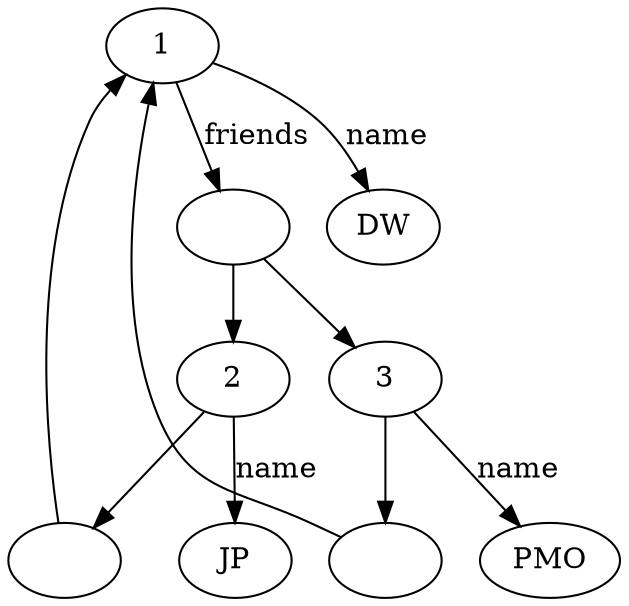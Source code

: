 digraph facebook_start {
    friends_of_1 [label=""];
    friends_of_2 [label=""];
    friends_of_3 [label=""];
    { graph [rank=min]; 1; }
    1 -> DW [label=name];
    1 -> friends_of_1 [label=friends];
    friends_of_1 -> 2;
    friends_of_1 -> 3;
    2 -> JP [label=name];
    3 -> PMO [label=name];
    2 -> friends_of_2 -> 1;
    3 -> friends_of_3;
    friends_of_3 -> 1;
}
